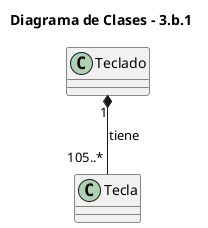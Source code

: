 /' Ingeniería de Software UCV - 2023
Práctica 02 - Ejercicio 3.b.1
Rahi-Mon '/

@startuml Class Diagram
title Diagrama de Clases - 3.b.1

class Teclado{}
class Tecla{}

Teclado "1" *-- "105..*" Tecla : tiene

@enduml